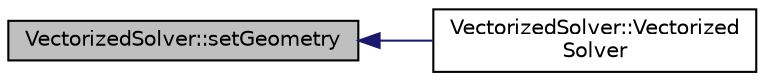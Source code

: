 digraph "VectorizedSolver::setGeometry"
{
  edge [fontname="Helvetica",fontsize="10",labelfontname="Helvetica",labelfontsize="10"];
  node [fontname="Helvetica",fontsize="10",shape=record];
  rankdir="LR";
  Node1 [label="VectorizedSolver::setGeometry",height=0.2,width=0.4,color="black", fillcolor="grey75", style="filled" fontcolor="black"];
  Node1 -> Node2 [dir="back",color="midnightblue",fontsize="10",style="solid",fontname="Helvetica"];
  Node2 [label="VectorizedSolver::Vectorized\lSolver",height=0.2,width=0.4,color="black", fillcolor="white", style="filled",URL="$classVectorizedSolver.html#a4115f20eeaf814518521c75568045794",tooltip="Constructor initializes empty arrays for source, flux, etc."];
}
